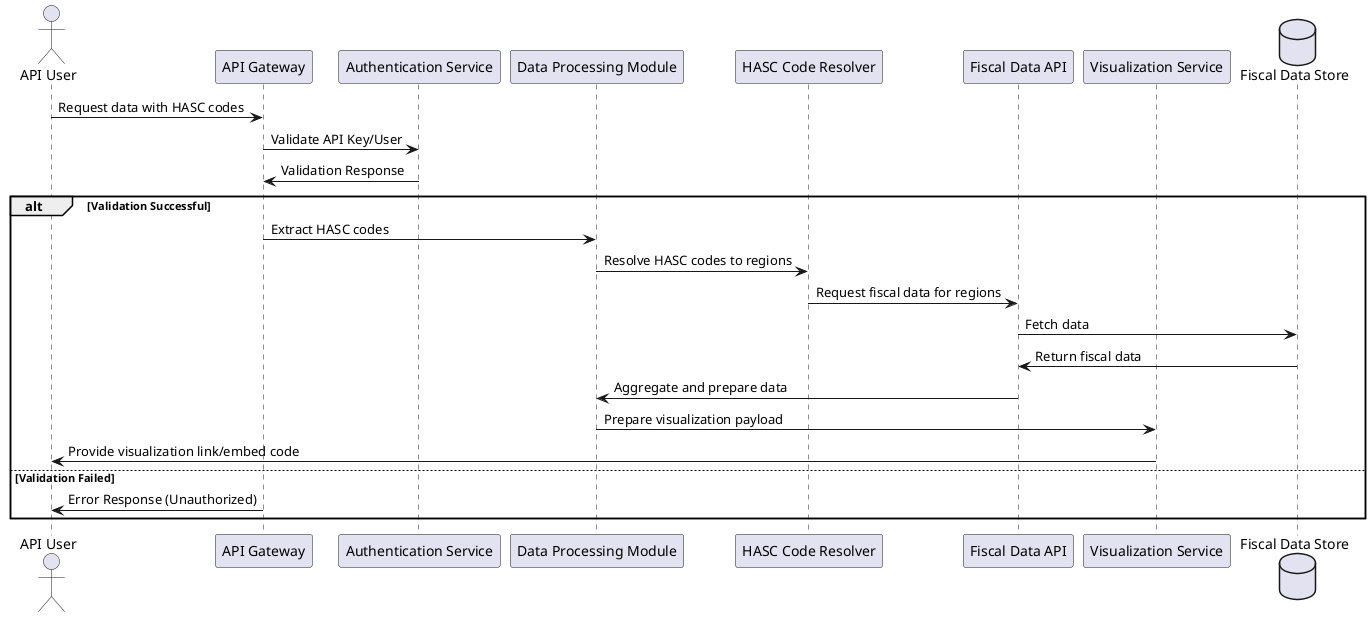 @startuml
actor "API User" as user
participant "API Gateway" as gateway
participant "Authentication Service" as auth
participant "Data Processing Module" as processing
participant "HASC Code Resolver" as hascResolver
participant "Fiscal Data API" as fiscalAPI
participant "Visualization Service" as visualization
database "Fiscal Data Store" as datastore

user -> gateway : Request data with HASC codes
gateway -> auth : Validate API Key/User
auth -> gateway : Validation Response

alt Validation Successful
    gateway -> processing : Extract HASC codes
    processing -> hascResolver : Resolve HASC codes to regions
    hascResolver -> fiscalAPI : Request fiscal data for regions
    fiscalAPI -> datastore : Fetch data
    datastore -> fiscalAPI : Return fiscal data
    fiscalAPI -> processing : Aggregate and prepare data
    processing -> visualization : Prepare visualization payload
    visualization -> user : Provide visualization link/embed code
else Validation Failed
    gateway -> user : Error Response (Unauthorized)
end
@enduml